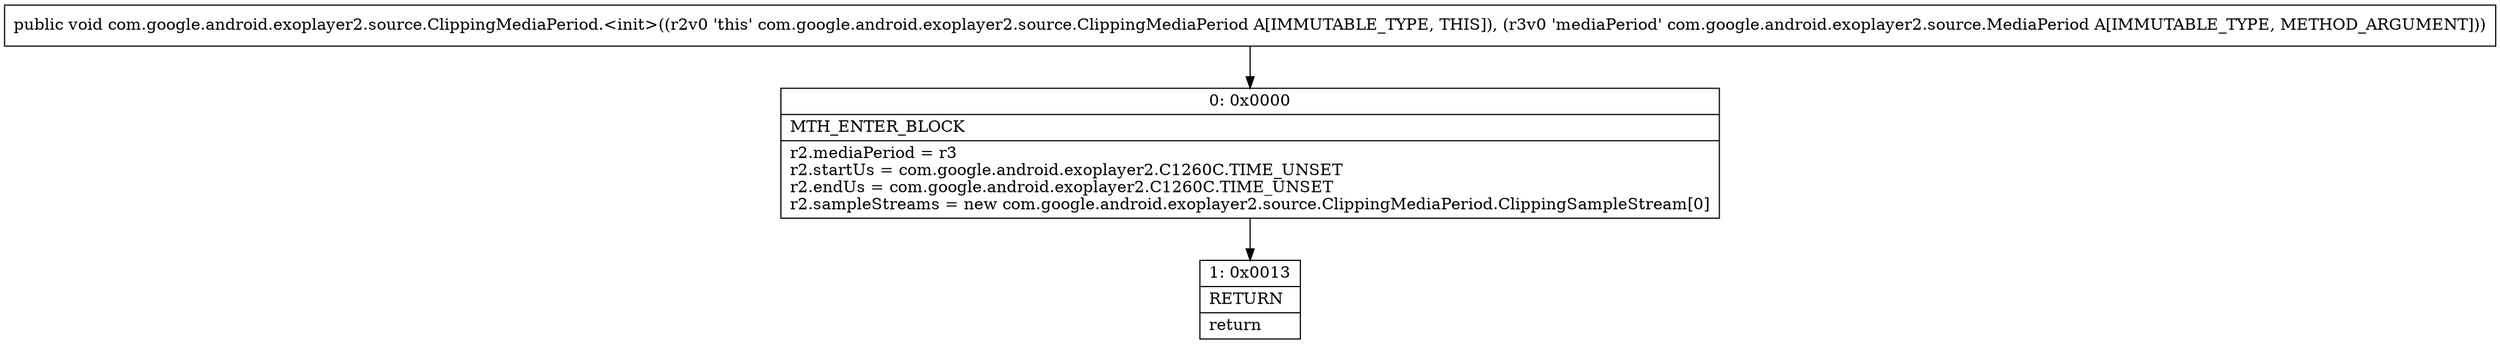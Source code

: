 digraph "CFG forcom.google.android.exoplayer2.source.ClippingMediaPeriod.\<init\>(Lcom\/google\/android\/exoplayer2\/source\/MediaPeriod;)V" {
Node_0 [shape=record,label="{0\:\ 0x0000|MTH_ENTER_BLOCK\l|r2.mediaPeriod = r3\lr2.startUs = com.google.android.exoplayer2.C1260C.TIME_UNSET\lr2.endUs = com.google.android.exoplayer2.C1260C.TIME_UNSET\lr2.sampleStreams = new com.google.android.exoplayer2.source.ClippingMediaPeriod.ClippingSampleStream[0]\l}"];
Node_1 [shape=record,label="{1\:\ 0x0013|RETURN\l|return\l}"];
MethodNode[shape=record,label="{public void com.google.android.exoplayer2.source.ClippingMediaPeriod.\<init\>((r2v0 'this' com.google.android.exoplayer2.source.ClippingMediaPeriod A[IMMUTABLE_TYPE, THIS]), (r3v0 'mediaPeriod' com.google.android.exoplayer2.source.MediaPeriod A[IMMUTABLE_TYPE, METHOD_ARGUMENT])) }"];
MethodNode -> Node_0;
Node_0 -> Node_1;
}

